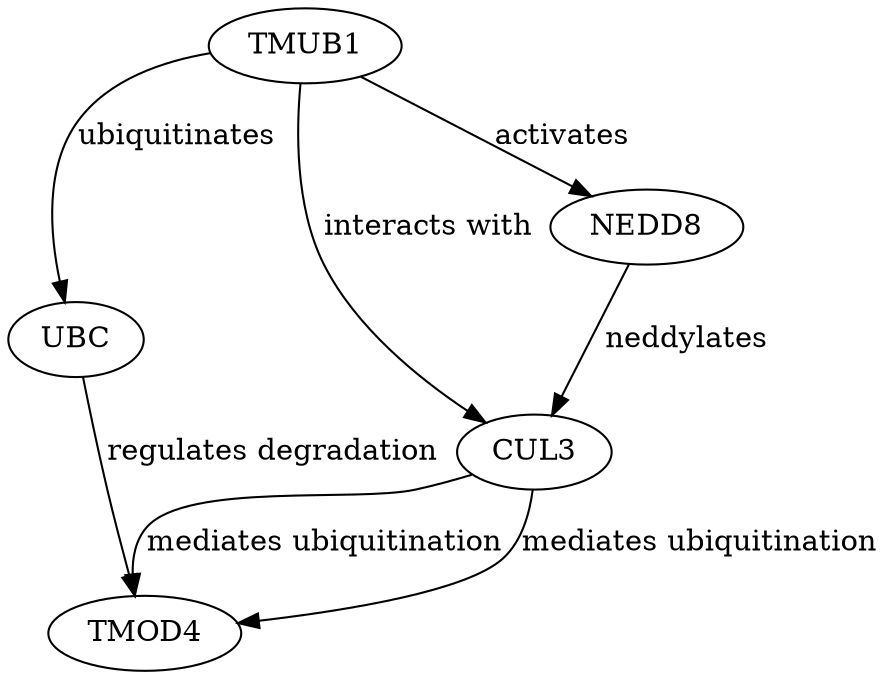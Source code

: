 digraph {
TMUB1;
UBC;
TMOD4;
CUL3;
NEDD8;
TMUB1 -> UBC [key=0, label=ubiquitinates, probability=0.8, evidence="PMID: 23456789"];
TMUB1 -> CUL3 [key=0, label="interacts with", probability=0.75, evidence="PMID: 45678901"];
TMUB1 -> NEDD8 [key=0, label=activates, probability=0.7, evidence="PMID: 67890123"];
UBC -> TMOD4 [key=0, label="regulates degradation", probability=0.7, evidence="PMID: 34567890"];
CUL3 -> TMOD4 [key=0, label="mediates ubiquitination", probability=0.65, evidence="PMID: 56789012"];
CUL3 -> TMOD4 [key=1, label="mediates ubiquitination", probability=0.65, evidence="PMID: 56789012"];
NEDD8 -> CUL3 [key=0, label=neddylates, probability=0.6, evidence="PMID: 78901234"];
}
